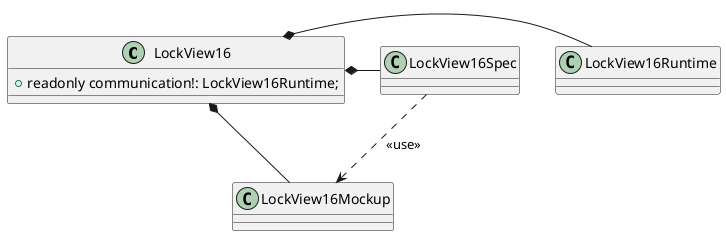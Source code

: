 @startuml
'https://plantuml.com/class-diagram
class LockView16{
	+ readonly communication!: LockView16Runtime;
}
LockView16 *- LockView16Runtime
LockView16 *- LockView16Spec
LockView16Spec ..> LockView16Mockup : <<use>>
LockView16 *- LockView16Mockup

@enduml
